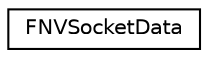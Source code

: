 digraph "Graphical Class Hierarchy"
{
  edge [fontname="Helvetica",fontsize="10",labelfontname="Helvetica",labelfontsize="10"];
  node [fontname="Helvetica",fontsize="10",shape=record];
  rankdir="LR";
  Node1 [label="FNVSocketData",height=0.2,width=0.4,color="black", fillcolor="white", style="filled",URL="$struct_f_n_v_socket_data.html",tooltip="Data to be captured and exported for each socket. "];
}
